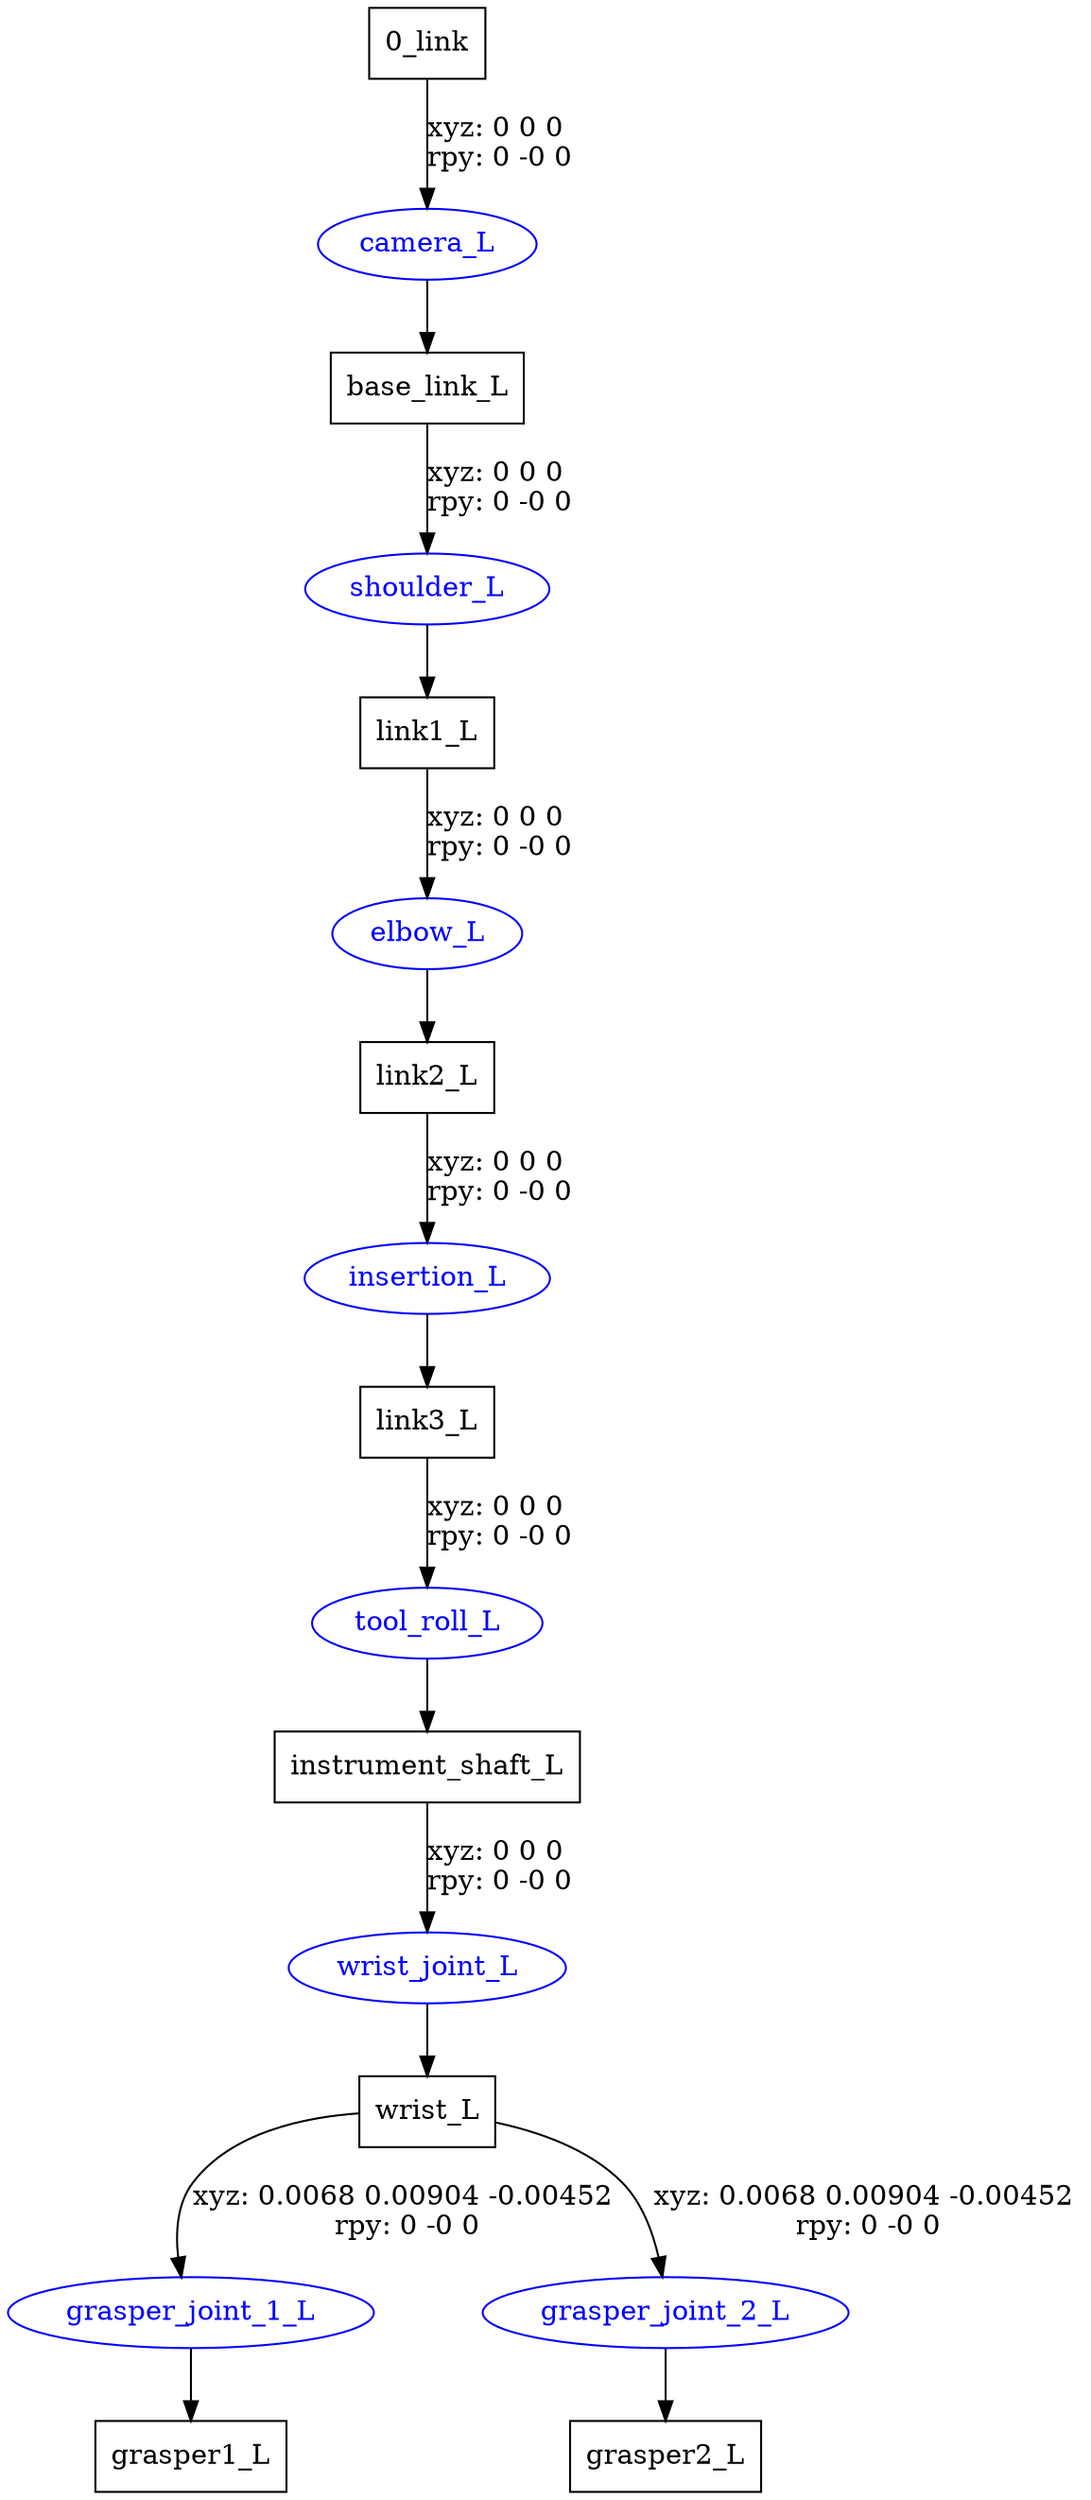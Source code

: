 digraph G {
node [shape=box];
"0_link" [label="0_link"];
"base_link_L" [label="base_link_L"];
"link1_L" [label="link1_L"];
"link2_L" [label="link2_L"];
"link3_L" [label="link3_L"];
"instrument_shaft_L" [label="instrument_shaft_L"];
"wrist_L" [label="wrist_L"];
"grasper1_L" [label="grasper1_L"];
"grasper2_L" [label="grasper2_L"];
node [shape=ellipse, color=blue, fontcolor=blue];
"0_link" -> "camera_L" [label="xyz: 0 0 0 \nrpy: 0 -0 0"]
"camera_L" -> "base_link_L"
"base_link_L" -> "shoulder_L" [label="xyz: 0 0 0 \nrpy: 0 -0 0"]
"shoulder_L" -> "link1_L"
"link1_L" -> "elbow_L" [label="xyz: 0 0 0 \nrpy: 0 -0 0"]
"elbow_L" -> "link2_L"
"link2_L" -> "insertion_L" [label="xyz: 0 0 0 \nrpy: 0 -0 0"]
"insertion_L" -> "link3_L"
"link3_L" -> "tool_roll_L" [label="xyz: 0 0 0 \nrpy: 0 -0 0"]
"tool_roll_L" -> "instrument_shaft_L"
"instrument_shaft_L" -> "wrist_joint_L" [label="xyz: 0 0 0 \nrpy: 0 -0 0"]
"wrist_joint_L" -> "wrist_L"
"wrist_L" -> "grasper_joint_1_L" [label="xyz: 0.0068 0.00904 -0.00452 \nrpy: 0 -0 0"]
"grasper_joint_1_L" -> "grasper1_L"
"wrist_L" -> "grasper_joint_2_L" [label="xyz: 0.0068 0.00904 -0.00452 \nrpy: 0 -0 0"]
"grasper_joint_2_L" -> "grasper2_L"
}

